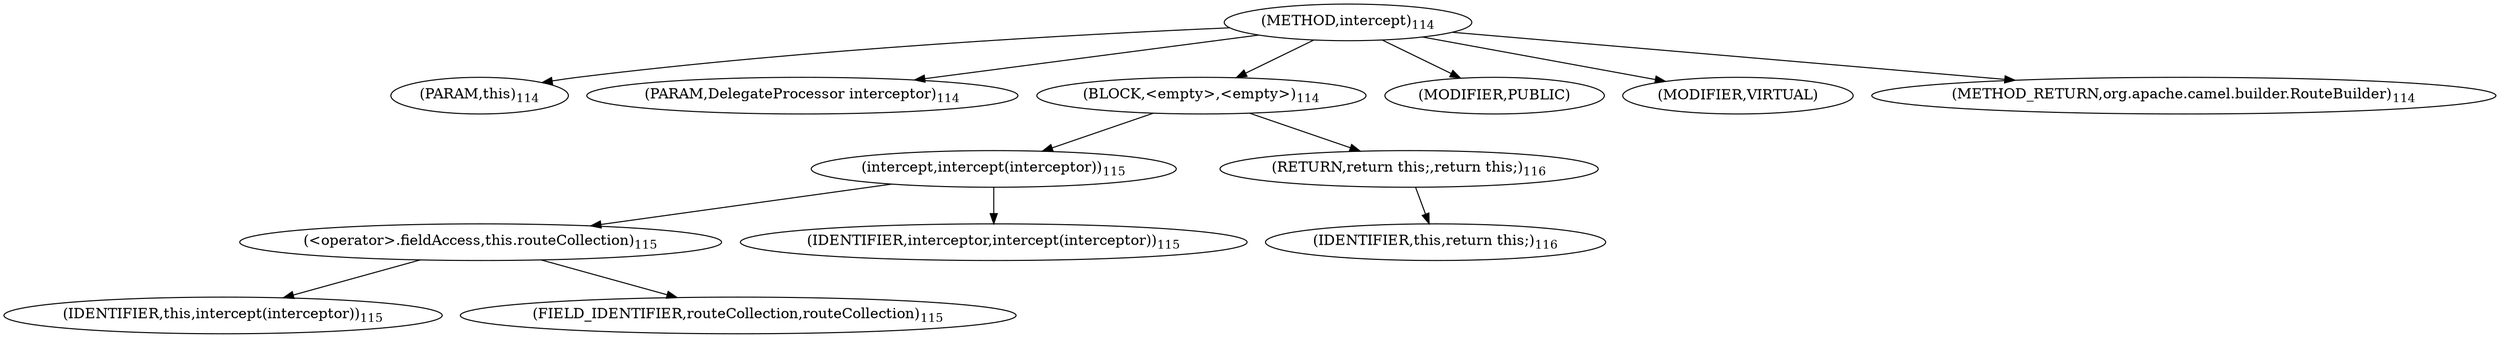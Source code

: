 digraph "intercept" {  
"174" [label = <(METHOD,intercept)<SUB>114</SUB>> ]
"17" [label = <(PARAM,this)<SUB>114</SUB>> ]
"175" [label = <(PARAM,DelegateProcessor interceptor)<SUB>114</SUB>> ]
"176" [label = <(BLOCK,&lt;empty&gt;,&lt;empty&gt;)<SUB>114</SUB>> ]
"177" [label = <(intercept,intercept(interceptor))<SUB>115</SUB>> ]
"178" [label = <(&lt;operator&gt;.fieldAccess,this.routeCollection)<SUB>115</SUB>> ]
"179" [label = <(IDENTIFIER,this,intercept(interceptor))<SUB>115</SUB>> ]
"180" [label = <(FIELD_IDENTIFIER,routeCollection,routeCollection)<SUB>115</SUB>> ]
"181" [label = <(IDENTIFIER,interceptor,intercept(interceptor))<SUB>115</SUB>> ]
"182" [label = <(RETURN,return this;,return this;)<SUB>116</SUB>> ]
"16" [label = <(IDENTIFIER,this,return this;)<SUB>116</SUB>> ]
"183" [label = <(MODIFIER,PUBLIC)> ]
"184" [label = <(MODIFIER,VIRTUAL)> ]
"185" [label = <(METHOD_RETURN,org.apache.camel.builder.RouteBuilder)<SUB>114</SUB>> ]
  "174" -> "17" 
  "174" -> "175" 
  "174" -> "176" 
  "174" -> "183" 
  "174" -> "184" 
  "174" -> "185" 
  "176" -> "177" 
  "176" -> "182" 
  "177" -> "178" 
  "177" -> "181" 
  "178" -> "179" 
  "178" -> "180" 
  "182" -> "16" 
}
